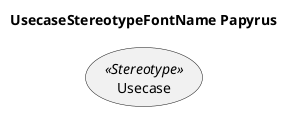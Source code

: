 @startuml
'!include ../../../plantuml-styles/plantuml-ae-skinparam-ex.iuml

skinparam UsecaseStereotypeFontName Papyrus

title UsecaseStereotypeFontName Papyrus

usecase Usecase <<Stereotype>>
@enduml